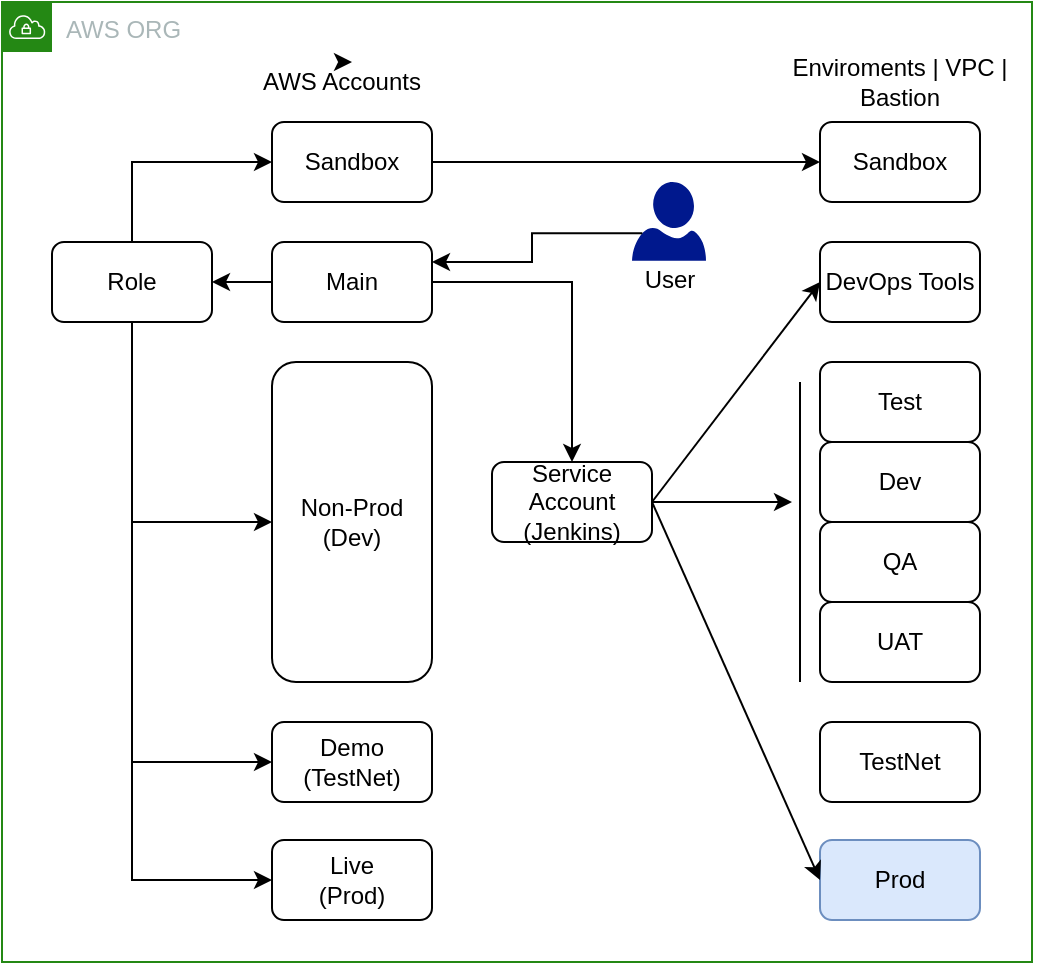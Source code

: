 <mxfile version="14.4.7" type="github">
  <diagram id="bUEqQoBX0bbGHjxW2ow4" name="Page-1">
    <mxGraphModel dx="1298" dy="811" grid="1" gridSize="10" guides="1" tooltips="1" connect="1" arrows="1" fold="1" page="1" pageScale="1" pageWidth="1920" pageHeight="1200" math="0" shadow="0">
      <root>
        <mxCell id="0" />
        <mxCell id="1" parent="0" />
        <mxCell id="cLLcCTPHAPAMv4O_if24-1" value="AWS ORG" style="points=[[0,0],[0.25,0],[0.5,0],[0.75,0],[1,0],[1,0.25],[1,0.5],[1,0.75],[1,1],[0.75,1],[0.5,1],[0.25,1],[0,1],[0,0.75],[0,0.5],[0,0.25]];outlineConnect=0;gradientColor=none;html=1;whiteSpace=wrap;fontSize=12;fontStyle=0;shape=mxgraph.aws4.group;grIcon=mxgraph.aws4.group_vpc;strokeColor=#248814;fillColor=none;verticalAlign=top;align=left;spacingLeft=30;fontColor=#AAB7B8;dashed=0;" vertex="1" parent="1">
          <mxGeometry x="15" y="10" width="515" height="480" as="geometry" />
        </mxCell>
        <mxCell id="cLLcCTPHAPAMv4O_if24-2" value="" style="edgeStyle=orthogonalEdgeStyle;rounded=0;orthogonalLoop=1;jettySize=auto;html=1;" edge="1" parent="1" source="cLLcCTPHAPAMv4O_if24-4" target="cLLcCTPHAPAMv4O_if24-11">
          <mxGeometry relative="1" as="geometry" />
        </mxCell>
        <mxCell id="cLLcCTPHAPAMv4O_if24-3" style="edgeStyle=orthogonalEdgeStyle;rounded=0;orthogonalLoop=1;jettySize=auto;html=1;exitX=1;exitY=0.5;exitDx=0;exitDy=0;" edge="1" parent="1" source="cLLcCTPHAPAMv4O_if24-4" target="cLLcCTPHAPAMv4O_if24-25">
          <mxGeometry relative="1" as="geometry" />
        </mxCell>
        <mxCell id="cLLcCTPHAPAMv4O_if24-4" value="Main" style="rounded=1;whiteSpace=wrap;html=1;" vertex="1" parent="1">
          <mxGeometry x="150" y="130" width="80" height="40" as="geometry" />
        </mxCell>
        <mxCell id="cLLcCTPHAPAMv4O_if24-5" value="Sandbox" style="rounded=1;whiteSpace=wrap;html=1;" vertex="1" parent="1">
          <mxGeometry x="150" y="70" width="80" height="40" as="geometry" />
        </mxCell>
        <mxCell id="cLLcCTPHAPAMv4O_if24-6" value="Non-Prod&lt;br&gt;(Dev)" style="rounded=1;whiteSpace=wrap;html=1;" vertex="1" parent="1">
          <mxGeometry x="150" y="190" width="80" height="160" as="geometry" />
        </mxCell>
        <mxCell id="cLLcCTPHAPAMv4O_if24-7" value="Demo&lt;br&gt;(TestNet)" style="rounded=1;whiteSpace=wrap;html=1;" vertex="1" parent="1">
          <mxGeometry x="150" y="370" width="80" height="40" as="geometry" />
        </mxCell>
        <mxCell id="cLLcCTPHAPAMv4O_if24-8" value="Live&lt;br&gt;(Prod)" style="rounded=1;whiteSpace=wrap;html=1;" vertex="1" parent="1">
          <mxGeometry x="150" y="429" width="80" height="40" as="geometry" />
        </mxCell>
        <mxCell id="cLLcCTPHAPAMv4O_if24-9" style="edgeStyle=orthogonalEdgeStyle;rounded=0;orthogonalLoop=1;jettySize=auto;html=1;exitX=0.5;exitY=0;exitDx=0;exitDy=0;entryX=0;entryY=0.5;entryDx=0;entryDy=0;" edge="1" parent="1" source="cLLcCTPHAPAMv4O_if24-11" target="cLLcCTPHAPAMv4O_if24-5">
          <mxGeometry relative="1" as="geometry" />
        </mxCell>
        <mxCell id="cLLcCTPHAPAMv4O_if24-10" style="edgeStyle=orthogonalEdgeStyle;rounded=0;orthogonalLoop=1;jettySize=auto;html=1;exitX=0.5;exitY=1;exitDx=0;exitDy=0;entryX=0;entryY=0.5;entryDx=0;entryDy=0;" edge="1" parent="1" source="cLLcCTPHAPAMv4O_if24-11" target="cLLcCTPHAPAMv4O_if24-6">
          <mxGeometry relative="1" as="geometry" />
        </mxCell>
        <mxCell id="cLLcCTPHAPAMv4O_if24-11" value="Role" style="rounded=1;whiteSpace=wrap;html=1;" vertex="1" parent="1">
          <mxGeometry x="40" y="130" width="80" height="40" as="geometry" />
        </mxCell>
        <mxCell id="cLLcCTPHAPAMv4O_if24-12" style="edgeStyle=orthogonalEdgeStyle;rounded=0;orthogonalLoop=1;jettySize=auto;html=1;exitX=0.5;exitY=1;exitDx=0;exitDy=0;entryX=0;entryY=0.5;entryDx=0;entryDy=0;" edge="1" parent="1" source="cLLcCTPHAPAMv4O_if24-11" target="cLLcCTPHAPAMv4O_if24-7">
          <mxGeometry relative="1" as="geometry">
            <mxPoint x="90" y="180" as="sourcePoint" />
            <mxPoint x="160" y="280" as="targetPoint" />
          </mxGeometry>
        </mxCell>
        <mxCell id="cLLcCTPHAPAMv4O_if24-13" style="edgeStyle=orthogonalEdgeStyle;rounded=0;orthogonalLoop=1;jettySize=auto;html=1;exitX=0.5;exitY=1;exitDx=0;exitDy=0;entryX=0;entryY=0.5;entryDx=0;entryDy=0;" edge="1" parent="1" source="cLLcCTPHAPAMv4O_if24-11" target="cLLcCTPHAPAMv4O_if24-8">
          <mxGeometry relative="1" as="geometry">
            <mxPoint x="100" y="190" as="sourcePoint" />
            <mxPoint x="170" y="290" as="targetPoint" />
          </mxGeometry>
        </mxCell>
        <mxCell id="cLLcCTPHAPAMv4O_if24-14" value="Sandbox" style="rounded=1;whiteSpace=wrap;html=1;" vertex="1" parent="1">
          <mxGeometry x="424" y="70" width="80" height="40" as="geometry" />
        </mxCell>
        <mxCell id="cLLcCTPHAPAMv4O_if24-15" style="edgeStyle=orthogonalEdgeStyle;rounded=0;orthogonalLoop=1;jettySize=auto;html=1;exitX=0.5;exitY=0;exitDx=0;exitDy=0;" edge="1" parent="1" source="cLLcCTPHAPAMv4O_if24-16">
          <mxGeometry relative="1" as="geometry">
            <mxPoint x="190" y="40" as="targetPoint" />
          </mxGeometry>
        </mxCell>
        <mxCell id="cLLcCTPHAPAMv4O_if24-16" value="AWS Accounts" style="text;html=1;strokeColor=none;fillColor=none;align=center;verticalAlign=middle;whiteSpace=wrap;rounded=0;" vertex="1" parent="1">
          <mxGeometry x="140" y="40" width="90" height="20" as="geometry" />
        </mxCell>
        <mxCell id="cLLcCTPHAPAMv4O_if24-17" value="Enviroments | VPC | Bastion" style="text;html=1;strokeColor=none;fillColor=none;align=center;verticalAlign=middle;whiteSpace=wrap;rounded=0;" vertex="1" parent="1">
          <mxGeometry x="389" y="40" width="150" height="20" as="geometry" />
        </mxCell>
        <mxCell id="cLLcCTPHAPAMv4O_if24-18" value="DevOps Tools" style="rounded=1;whiteSpace=wrap;html=1;" vertex="1" parent="1">
          <mxGeometry x="424" y="130" width="80" height="40" as="geometry" />
        </mxCell>
        <mxCell id="cLLcCTPHAPAMv4O_if24-19" value="Test" style="rounded=1;whiteSpace=wrap;html=1;" vertex="1" parent="1">
          <mxGeometry x="424" y="190" width="80" height="40" as="geometry" />
        </mxCell>
        <mxCell id="cLLcCTPHAPAMv4O_if24-20" value="Dev" style="rounded=1;whiteSpace=wrap;html=1;" vertex="1" parent="1">
          <mxGeometry x="424" y="230" width="80" height="40" as="geometry" />
        </mxCell>
        <mxCell id="cLLcCTPHAPAMv4O_if24-21" value="QA" style="rounded=1;whiteSpace=wrap;html=1;" vertex="1" parent="1">
          <mxGeometry x="424" y="270" width="80" height="40" as="geometry" />
        </mxCell>
        <mxCell id="cLLcCTPHAPAMv4O_if24-22" value="UAT" style="rounded=1;whiteSpace=wrap;html=1;" vertex="1" parent="1">
          <mxGeometry x="424" y="310" width="80" height="40" as="geometry" />
        </mxCell>
        <mxCell id="cLLcCTPHAPAMv4O_if24-23" value="TestNet" style="rounded=1;whiteSpace=wrap;html=1;" vertex="1" parent="1">
          <mxGeometry x="424" y="370" width="80" height="40" as="geometry" />
        </mxCell>
        <mxCell id="cLLcCTPHAPAMv4O_if24-24" value="Prod" style="rounded=1;whiteSpace=wrap;html=1;fillColor=#dae8fc;strokeColor=#6c8ebf;" vertex="1" parent="1">
          <mxGeometry x="424" y="429" width="80" height="40" as="geometry" />
        </mxCell>
        <mxCell id="cLLcCTPHAPAMv4O_if24-25" value="Service Account&lt;br&gt;(Jenkins)" style="rounded=1;whiteSpace=wrap;html=1;" vertex="1" parent="1">
          <mxGeometry x="260" y="240" width="80" height="40" as="geometry" />
        </mxCell>
        <mxCell id="cLLcCTPHAPAMv4O_if24-26" value="" style="endArrow=classic;html=1;exitX=1;exitY=0.5;exitDx=0;exitDy=0;entryX=0;entryY=0.5;entryDx=0;entryDy=0;" edge="1" parent="1" source="cLLcCTPHAPAMv4O_if24-25" target="cLLcCTPHAPAMv4O_if24-18">
          <mxGeometry width="50" height="50" relative="1" as="geometry">
            <mxPoint x="340" y="150" as="sourcePoint" />
            <mxPoint x="434" y="100" as="targetPoint" />
          </mxGeometry>
        </mxCell>
        <mxCell id="cLLcCTPHAPAMv4O_if24-27" value="" style="endArrow=classic;html=1;exitX=1;exitY=0.5;exitDx=0;exitDy=0;" edge="1" parent="1" source="cLLcCTPHAPAMv4O_if24-25">
          <mxGeometry width="50" height="50" relative="1" as="geometry">
            <mxPoint x="340" y="150" as="sourcePoint" />
            <mxPoint x="410" y="260" as="targetPoint" />
          </mxGeometry>
        </mxCell>
        <mxCell id="cLLcCTPHAPAMv4O_if24-28" value="" style="endArrow=classic;html=1;entryX=0;entryY=0.5;entryDx=0;entryDy=0;exitX=1;exitY=0.5;exitDx=0;exitDy=0;" edge="1" parent="1" source="cLLcCTPHAPAMv4O_if24-25" target="cLLcCTPHAPAMv4O_if24-24">
          <mxGeometry width="50" height="50" relative="1" as="geometry">
            <mxPoint x="340" y="150" as="sourcePoint" />
            <mxPoint x="434" y="400" as="targetPoint" />
          </mxGeometry>
        </mxCell>
        <mxCell id="cLLcCTPHAPAMv4O_if24-29" value="" style="endArrow=classic;html=1;exitX=1;exitY=0.5;exitDx=0;exitDy=0;entryX=0;entryY=0.5;entryDx=0;entryDy=0;" edge="1" parent="1" source="cLLcCTPHAPAMv4O_if24-5" target="cLLcCTPHAPAMv4O_if24-14">
          <mxGeometry width="50" height="50" relative="1" as="geometry">
            <mxPoint x="350" y="270" as="sourcePoint" />
            <mxPoint x="434" y="160" as="targetPoint" />
          </mxGeometry>
        </mxCell>
        <mxCell id="cLLcCTPHAPAMv4O_if24-30" value="" style="endArrow=none;html=1;" edge="1" parent="1">
          <mxGeometry width="50" height="50" relative="1" as="geometry">
            <mxPoint x="414" y="350" as="sourcePoint" />
            <mxPoint x="414" y="200" as="targetPoint" />
          </mxGeometry>
        </mxCell>
        <mxCell id="cLLcCTPHAPAMv4O_if24-31" value="" style="aspect=fixed;pointerEvents=1;shadow=0;dashed=0;html=1;strokeColor=none;labelPosition=center;verticalLabelPosition=bottom;verticalAlign=top;align=center;fillColor=#00188D;shape=mxgraph.azure.user" vertex="1" parent="1">
          <mxGeometry x="330" y="100" width="37" height="39.36" as="geometry" />
        </mxCell>
        <mxCell id="cLLcCTPHAPAMv4O_if24-32" style="edgeStyle=orthogonalEdgeStyle;rounded=0;orthogonalLoop=1;jettySize=auto;html=1;exitX=0.14;exitY=0.65;exitDx=0;exitDy=0;exitPerimeter=0;entryX=1;entryY=0.25;entryDx=0;entryDy=0;" edge="1" parent="1" source="cLLcCTPHAPAMv4O_if24-31" target="cLLcCTPHAPAMv4O_if24-4">
          <mxGeometry relative="1" as="geometry">
            <mxPoint x="240" y="160" as="sourcePoint" />
            <mxPoint x="310" y="250" as="targetPoint" />
          </mxGeometry>
        </mxCell>
        <mxCell id="cLLcCTPHAPAMv4O_if24-33" value="User" style="text;html=1;strokeColor=none;fillColor=none;align=center;verticalAlign=middle;whiteSpace=wrap;rounded=0;" vertex="1" parent="1">
          <mxGeometry x="328.5" y="139.36" width="40" height="20" as="geometry" />
        </mxCell>
      </root>
    </mxGraphModel>
  </diagram>
</mxfile>
